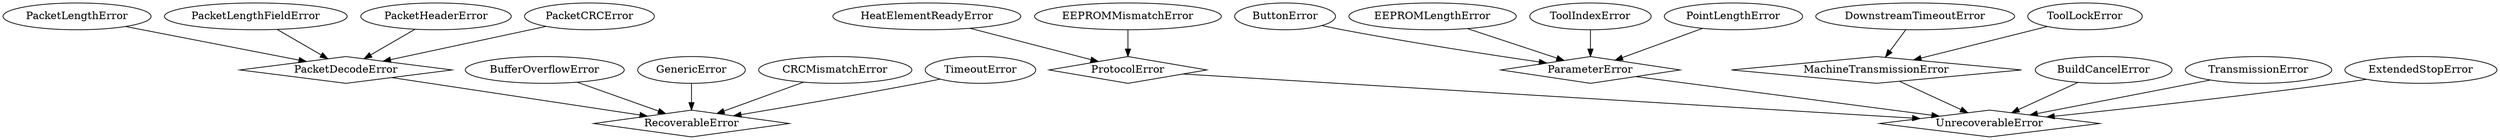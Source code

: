 // vim:ai:et:fenc=utf-8:ff=unix:sw=4:ts=4:

digraph
{
  rankdir=TB;

  edge[
  fontsize = 16
  fontcolor = "Red"
  ]

  "RecoverableError" [shape=diamond];
  "UnrecoverableError" [shape=diamond];
  "PacketDecodeError" [shape=diamond];
  "ProtocolError" [shape=diamond]; 
  "ParameterError" [shape=diamond];
  "MachineTransmissionError" [shape=diamond];
  "BufferOverflowError" -> "RecoverableError";
  "GenericError" -> "RecoverableError";
  "CRCMismatchError" -> "RecoverableError";
  "BuildCancelError" -> "UnrecoverableError";
  "TimeoutError" -> "RecoverableError";
  "DownstreamTimeoutError" -> "MachineTransmissionError";
  "ToolLockError" ->  "MachineTransmissionError";
  "MachineTransmissionError" -> "UnrecoverableError";
  "TransmissionError" -> "UnrecoverableError";

  "PacketDecodeError" -> "RecoverableError";
  "PacketLengthError" -> "PacketDecodeError";
  "PacketLengthFieldError" -> "PacketDecodeError";
  "PacketHeaderError" -> "PacketDecodeError";
  "PacketCRCError" -> "PacketDecodeError"; 

  "ProtocolError" -> "UnrecoverableError";
  "HeatElementReadyError" -> "ProtocolError";
  "EEPROMMismatchError" ->  "ProtocolError";

  "ParameterError"  ->  "UnrecoverableError";
  "ButtonError" -> "ParameterError";
  "EEPROMLengthError" -> "ParameterError";
  "ToolIndexError" -> "ParameterError";
  "PointLengthError" -> "ParameterError";

  "ExtendedStopError" -> "UnrecoverableError";
} 
